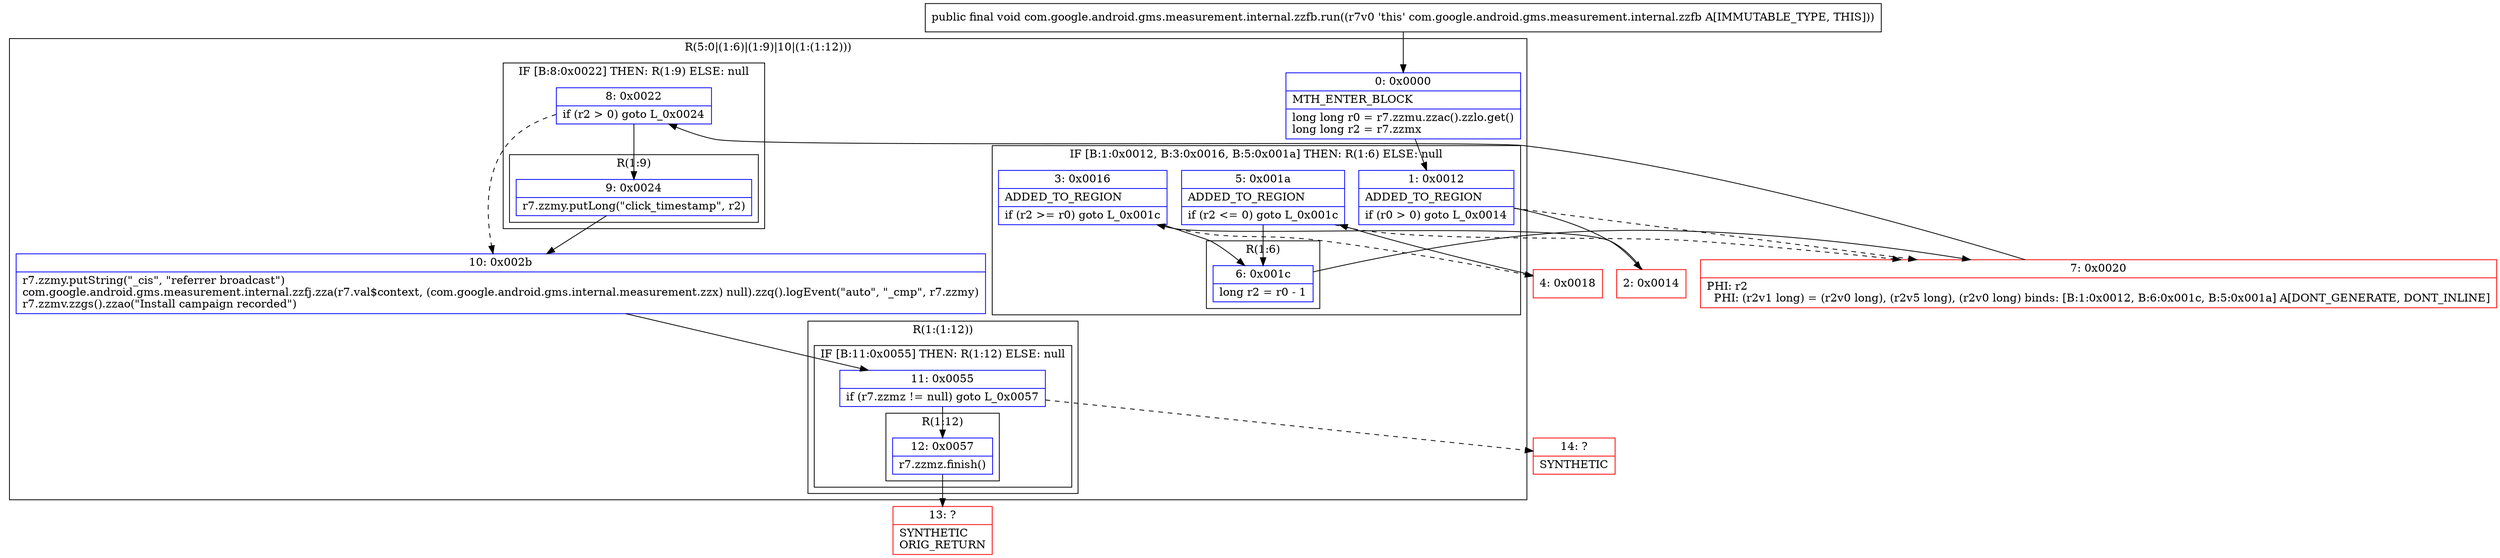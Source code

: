digraph "CFG forcom.google.android.gms.measurement.internal.zzfb.run()V" {
subgraph cluster_Region_795476043 {
label = "R(5:0|(1:6)|(1:9)|10|(1:(1:12)))";
node [shape=record,color=blue];
Node_0 [shape=record,label="{0\:\ 0x0000|MTH_ENTER_BLOCK\l|long long r0 = r7.zzmu.zzac().zzlo.get()\llong long r2 = r7.zzmx\l}"];
subgraph cluster_IfRegion_1955780726 {
label = "IF [B:1:0x0012, B:3:0x0016, B:5:0x001a] THEN: R(1:6) ELSE: null";
node [shape=record,color=blue];
Node_1 [shape=record,label="{1\:\ 0x0012|ADDED_TO_REGION\l|if (r0 \> 0) goto L_0x0014\l}"];
Node_3 [shape=record,label="{3\:\ 0x0016|ADDED_TO_REGION\l|if (r2 \>= r0) goto L_0x001c\l}"];
Node_5 [shape=record,label="{5\:\ 0x001a|ADDED_TO_REGION\l|if (r2 \<= 0) goto L_0x001c\l}"];
subgraph cluster_Region_1530239807 {
label = "R(1:6)";
node [shape=record,color=blue];
Node_6 [shape=record,label="{6\:\ 0x001c|long r2 = r0 \- 1\l}"];
}
}
subgraph cluster_IfRegion_226494797 {
label = "IF [B:8:0x0022] THEN: R(1:9) ELSE: null";
node [shape=record,color=blue];
Node_8 [shape=record,label="{8\:\ 0x0022|if (r2 \> 0) goto L_0x0024\l}"];
subgraph cluster_Region_1914124526 {
label = "R(1:9)";
node [shape=record,color=blue];
Node_9 [shape=record,label="{9\:\ 0x0024|r7.zzmy.putLong(\"click_timestamp\", r2)\l}"];
}
}
Node_10 [shape=record,label="{10\:\ 0x002b|r7.zzmy.putString(\"_cis\", \"referrer broadcast\")\lcom.google.android.gms.measurement.internal.zzfj.zza(r7.val$context, (com.google.android.gms.internal.measurement.zzx) null).zzq().logEvent(\"auto\", \"_cmp\", r7.zzmy)\lr7.zzmv.zzgs().zzao(\"Install campaign recorded\")\l}"];
subgraph cluster_Region_1732215530 {
label = "R(1:(1:12))";
node [shape=record,color=blue];
subgraph cluster_IfRegion_1794647329 {
label = "IF [B:11:0x0055] THEN: R(1:12) ELSE: null";
node [shape=record,color=blue];
Node_11 [shape=record,label="{11\:\ 0x0055|if (r7.zzmz != null) goto L_0x0057\l}"];
subgraph cluster_Region_560181464 {
label = "R(1:12)";
node [shape=record,color=blue];
Node_12 [shape=record,label="{12\:\ 0x0057|r7.zzmz.finish()\l}"];
}
}
}
}
Node_2 [shape=record,color=red,label="{2\:\ 0x0014}"];
Node_4 [shape=record,color=red,label="{4\:\ 0x0018}"];
Node_7 [shape=record,color=red,label="{7\:\ 0x0020|PHI: r2 \l  PHI: (r2v1 long) = (r2v0 long), (r2v5 long), (r2v0 long) binds: [B:1:0x0012, B:6:0x001c, B:5:0x001a] A[DONT_GENERATE, DONT_INLINE]\l}"];
Node_13 [shape=record,color=red,label="{13\:\ ?|SYNTHETIC\lORIG_RETURN\l}"];
Node_14 [shape=record,color=red,label="{14\:\ ?|SYNTHETIC\l}"];
MethodNode[shape=record,label="{public final void com.google.android.gms.measurement.internal.zzfb.run((r7v0 'this' com.google.android.gms.measurement.internal.zzfb A[IMMUTABLE_TYPE, THIS])) }"];
MethodNode -> Node_0;
Node_0 -> Node_1;
Node_1 -> Node_2;
Node_1 -> Node_7[style=dashed];
Node_3 -> Node_4[style=dashed];
Node_3 -> Node_6;
Node_5 -> Node_6;
Node_5 -> Node_7[style=dashed];
Node_6 -> Node_7;
Node_8 -> Node_9;
Node_8 -> Node_10[style=dashed];
Node_9 -> Node_10;
Node_10 -> Node_11;
Node_11 -> Node_12;
Node_11 -> Node_14[style=dashed];
Node_12 -> Node_13;
Node_2 -> Node_3;
Node_4 -> Node_5;
Node_7 -> Node_8;
}

